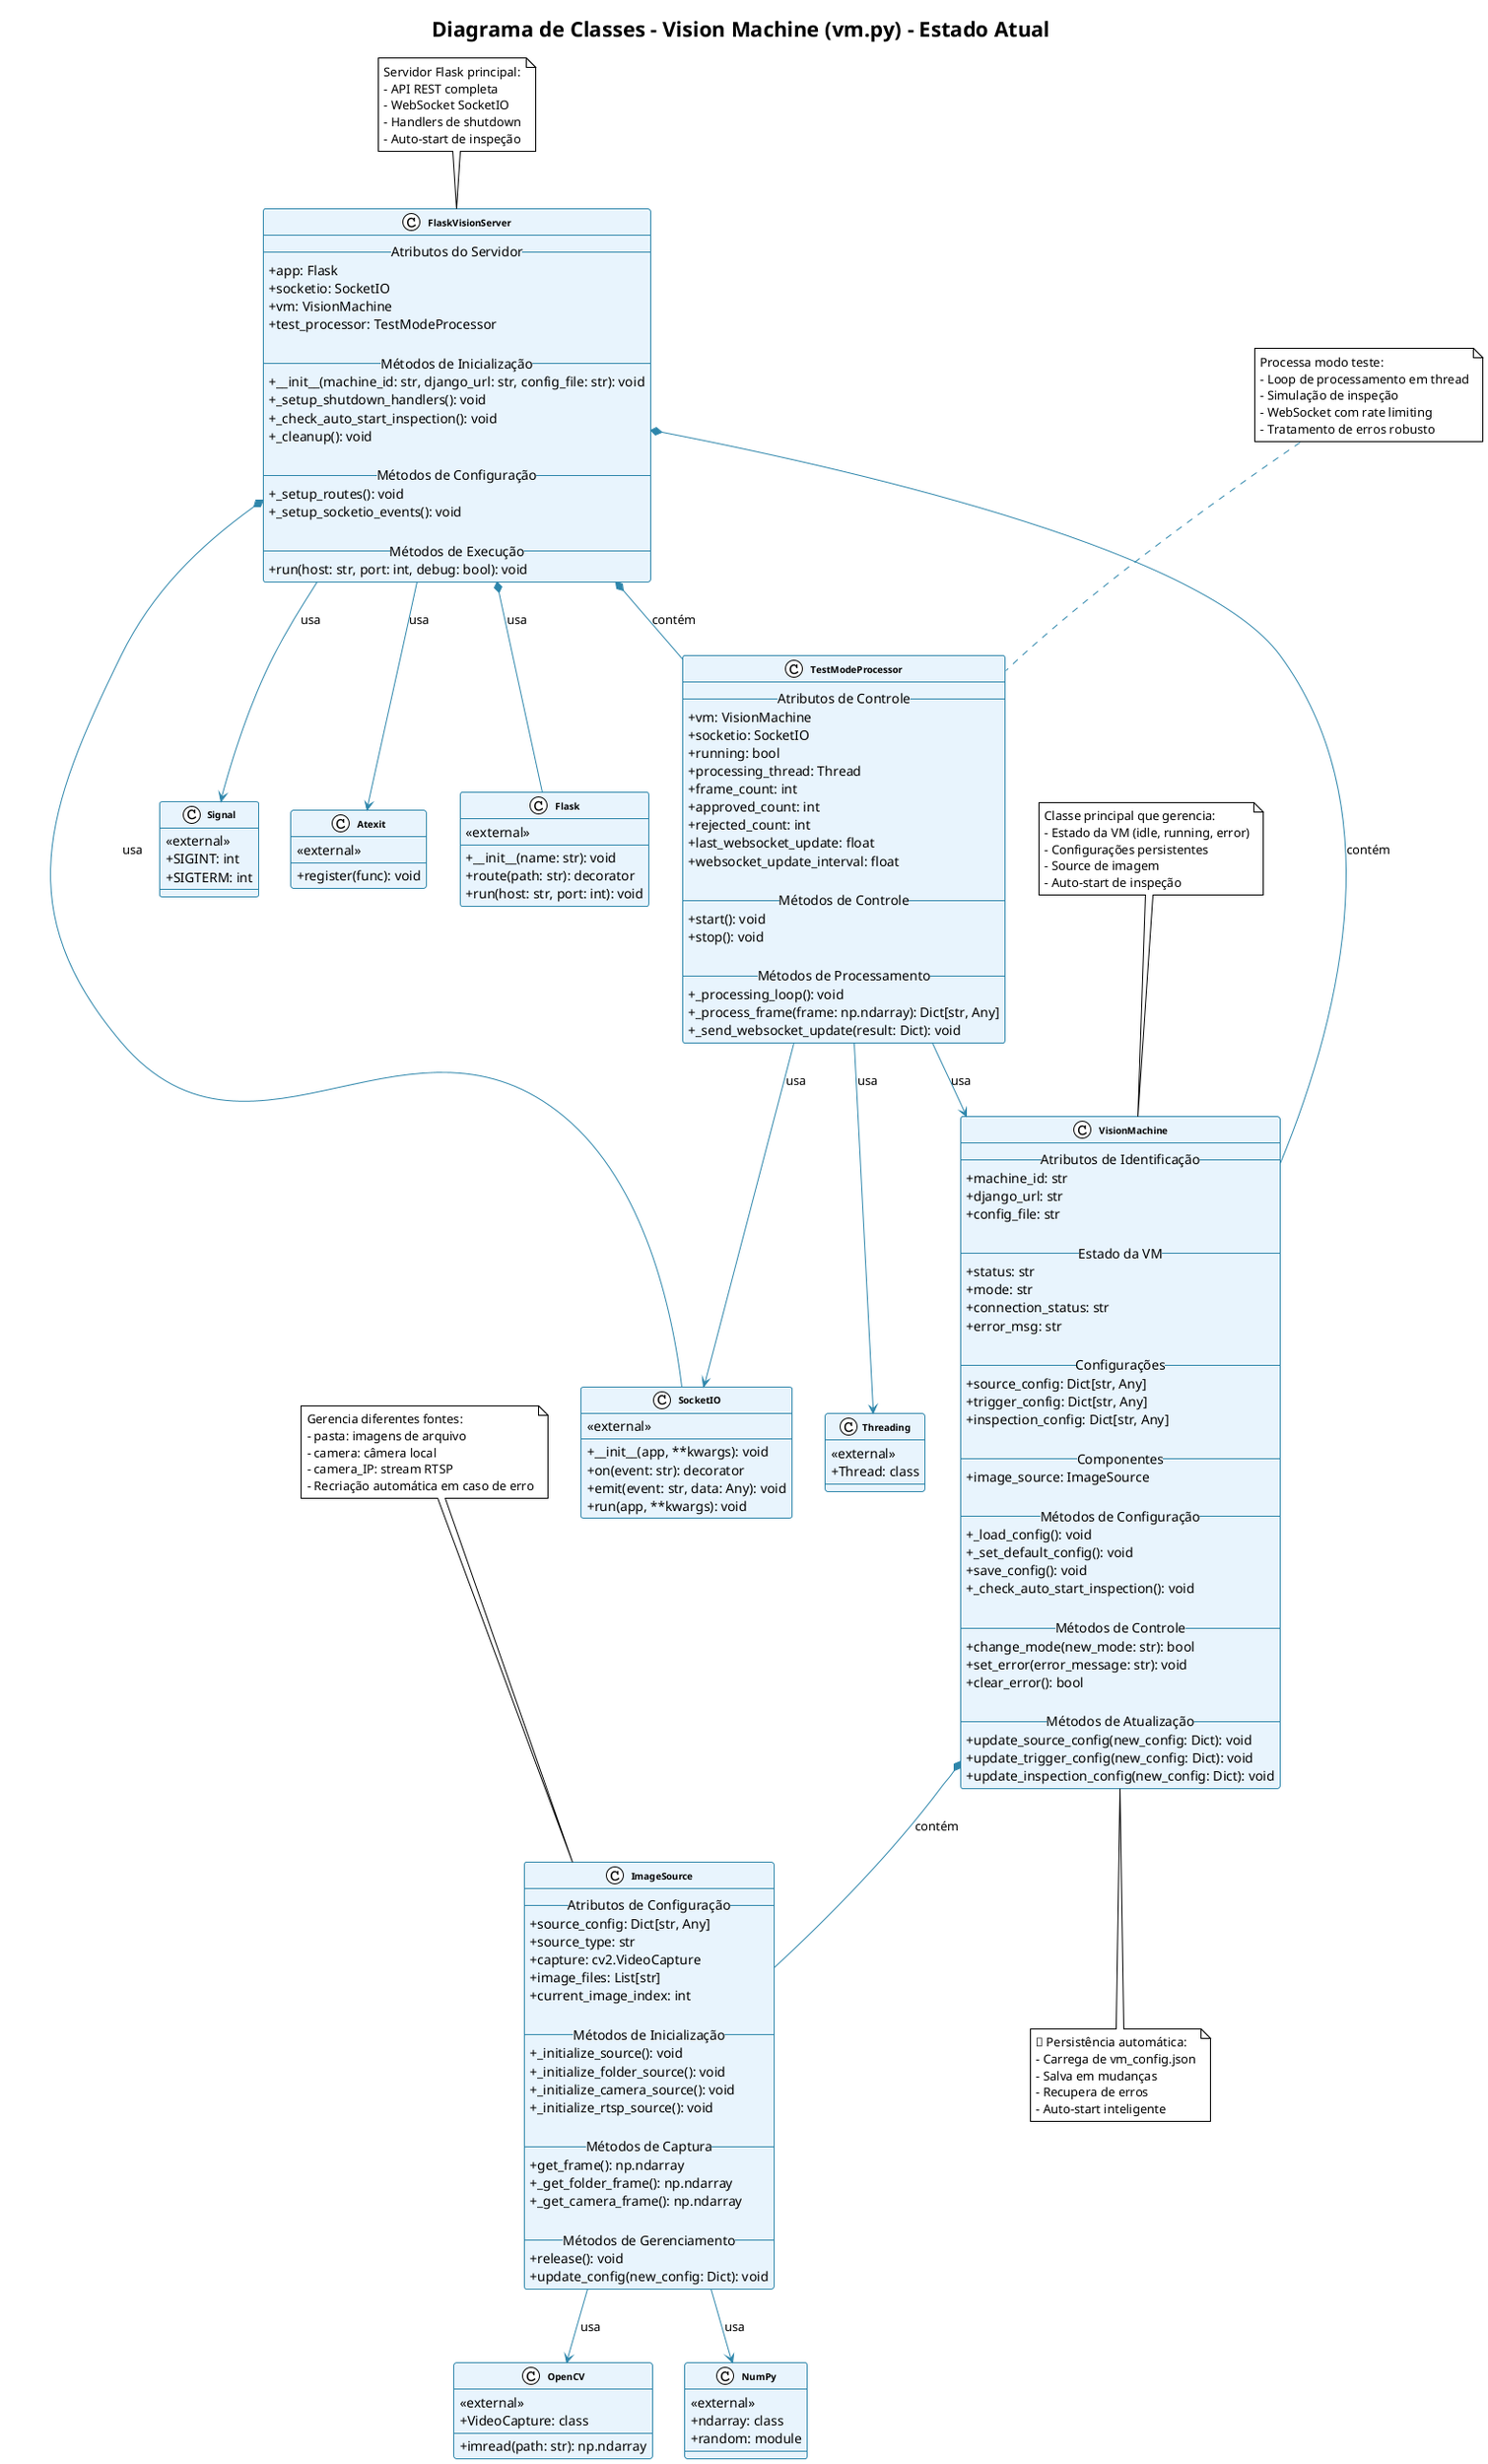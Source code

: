 @startuml diagrama_classes_vm
!theme plain
skinparam classAttributeIconSize 0
skinparam classFontSize 10
skinparam classFontStyle bold
skinparam classBackgroundColor #E8F4FD
skinparam classBorderColor #2E86AB
skinparam classArrowColor #2E86AB

title Diagrama de Classes - Vision Machine (vm.py) - Estado Atual

' ========================================
' CLASSE PRINCIPAL: VisionMachine
' ========================================
class VisionMachine {
    -- Atributos de Identificação --
    + machine_id: str
    + django_url: str
    + config_file: str
    
    -- Estado da VM --
    + status: str
    + mode: str
    + connection_status: str
    + error_msg: str
    
    -- Configurações --
    + source_config: Dict[str, Any]
    + trigger_config: Dict[str, Any]
    + inspection_config: Dict[str, Any]
    
    -- Componentes --
    + image_source: ImageSource
    
    -- Métodos de Configuração --
    + _load_config(): void
    + _set_default_config(): void
    + save_config(): void
    + _check_auto_start_inspection(): void
    
    -- Métodos de Controle --
    + change_mode(new_mode: str): bool
    + set_error(error_message: str): void
    + clear_error(): bool
    
    -- Métodos de Atualização --
    + update_source_config(new_config: Dict): void
    + update_trigger_config(new_config: Dict): void
    + update_inspection_config(new_config: Dict): void
}

' ========================================
' CLASSE: ImageSource
' ========================================
class ImageSource {
    -- Atributos de Configuração --
    + source_config: Dict[str, Any]
    + source_type: str
    + capture: cv2.VideoCapture
    + image_files: List[str]
    + current_image_index: int
    
    -- Métodos de Inicialização --
    + _initialize_source(): void
    + _initialize_folder_source(): void
    + _initialize_camera_source(): void
    + _initialize_rtsp_source(): void
    
    -- Métodos de Captura --
    + get_frame(): np.ndarray
    + _get_folder_frame(): np.ndarray
    + _get_camera_frame(): np.ndarray
    
    -- Métodos de Gerenciamento --
    + release(): void
    + update_config(new_config: Dict): void
}

' ========================================
' CLASSE: TestModeProcessor
' ========================================
class TestModeProcessor {
    -- Atributos de Controle --
    + vm: VisionMachine
    + socketio: SocketIO
    + running: bool
    + processing_thread: Thread
    + frame_count: int
    + approved_count: int
    + rejected_count: int
    + last_websocket_update: float
    + websocket_update_interval: float
    
    -- Métodos de Controle --
    + start(): void
    + stop(): void
    
    -- Métodos de Processamento --
    + _processing_loop(): void
    + _process_frame(frame: np.ndarray): Dict[str, Any]
    + _send_websocket_update(result: Dict): void
}

' ========================================
' CLASSE: FlaskVisionServer
' ========================================
class FlaskVisionServer {
    -- Atributos do Servidor --
    + app: Flask
    + socketio: SocketIO
    + vm: VisionMachine
    + test_processor: TestModeProcessor
    
    -- Métodos de Inicialização --
    + __init__(machine_id: str, django_url: str, config_file: str): void
    + _setup_shutdown_handlers(): void
    + _check_auto_start_inspection(): void
    + _cleanup(): void
    
    -- Métodos de Configuração --
    + _setup_routes(): void
    + _setup_socketio_events(): void
    
    -- Métodos de Execução --
    + run(host: str, port: int, debug: bool): void
}

' ========================================
' CLASSE: Signal (Sistema)
' ========================================
class Signal {
    <<external>>
    + SIGINT: int
    + SIGTERM: int
}

' ========================================
' CLASSE: Atexit (Sistema)
' ========================================
class Atexit {
    <<external>>
    + register(func): void
}

' ========================================
' CLASSE: Threading (Sistema)
' ========================================
class Threading {
    <<external>>
    + Thread: class
}

' ========================================
' CLASSE: Flask (Framework)
' ========================================
class Flask {
    <<external>>
    + __init__(name: str): void
    + route(path: str): decorator
    + run(host: str, port: int): void
}

' ========================================
' CLASSE: SocketIO (Framework)
' ========================================
class SocketIO {
    <<external>>
    + __init__(app, **kwargs): void
    + on(event: str): decorator
    + emit(event: str, data: Any): void
    + run(app, **kwargs): void
}

' ========================================
' CLASSE: OpenCV (cv2)
' ========================================
class OpenCV {
    <<external>>
    + VideoCapture: class
    + imread(path: str): np.ndarray
}

' ========================================
' CLASSE: NumPy (np)
' ========================================
class NumPy {
    <<external>>
    + ndarray: class
    + random: module
}

' ========================================
' RELACIONAMENTOS
' ========================================

' VisionMachine contém ImageSource
VisionMachine *-- ImageSource : contém

' FlaskVisionServer contém VisionMachine
FlaskVisionServer *-- VisionMachine : contém

' FlaskVisionServer contém TestModeProcessor
FlaskVisionServer *-- TestModeProcessor : contém

' TestModeProcessor usa VisionMachine
TestModeProcessor --> VisionMachine : usa

' TestModeProcessor usa SocketIO
TestModeProcessor --> SocketIO : usa

' FlaskVisionServer usa Flask
FlaskVisionServer *-- Flask : usa

' FlaskVisionServer usa SocketIO
FlaskVisionServer *-- SocketIO : usa

' ImageSource usa OpenCV
ImageSource --> OpenCV : usa

' ImageSource usa NumPy
ImageSource --> NumPy : usa

' TestModeProcessor usa Threading
TestModeProcessor --> Threading : usa

' FlaskVisionServer usa Signal
FlaskVisionServer --> Signal : usa

' FlaskVisionServer usa Atexit
FlaskVisionServer --> Atexit : usa

' ========================================
' NOTAS EXPLICATIVAS
' ========================================
note top of VisionMachine
  Classe principal que gerencia:
  - Estado da VM (idle, running, error)
  - Configurações persistentes
  - Source de imagem
  - Auto-start de inspeção
end note

note top of ImageSource
  Gerencia diferentes fontes:
  - pasta: imagens de arquivo
  - camera: câmera local
  - camera_IP: stream RTSP
  - Recriação automática em caso de erro
end note

note top of TestModeProcessor
  Processa modo teste:
  - Loop de processamento em thread
  - Simulação de inspeção
  - WebSocket com rate limiting
  - Tratamento de erros robusto
end note

note top of FlaskVisionServer
  Servidor Flask principal:
  - API REST completa
  - WebSocket SocketIO
  - Handlers de shutdown
  - Auto-start de inspeção
end note

note bottom of VisionMachine
  🔄 Persistência automática:
  - Carrega de vm_config.json
  - Salva em mudanças
  - Recupera de erros
  - Auto-start inteligente
end note

@enduml
